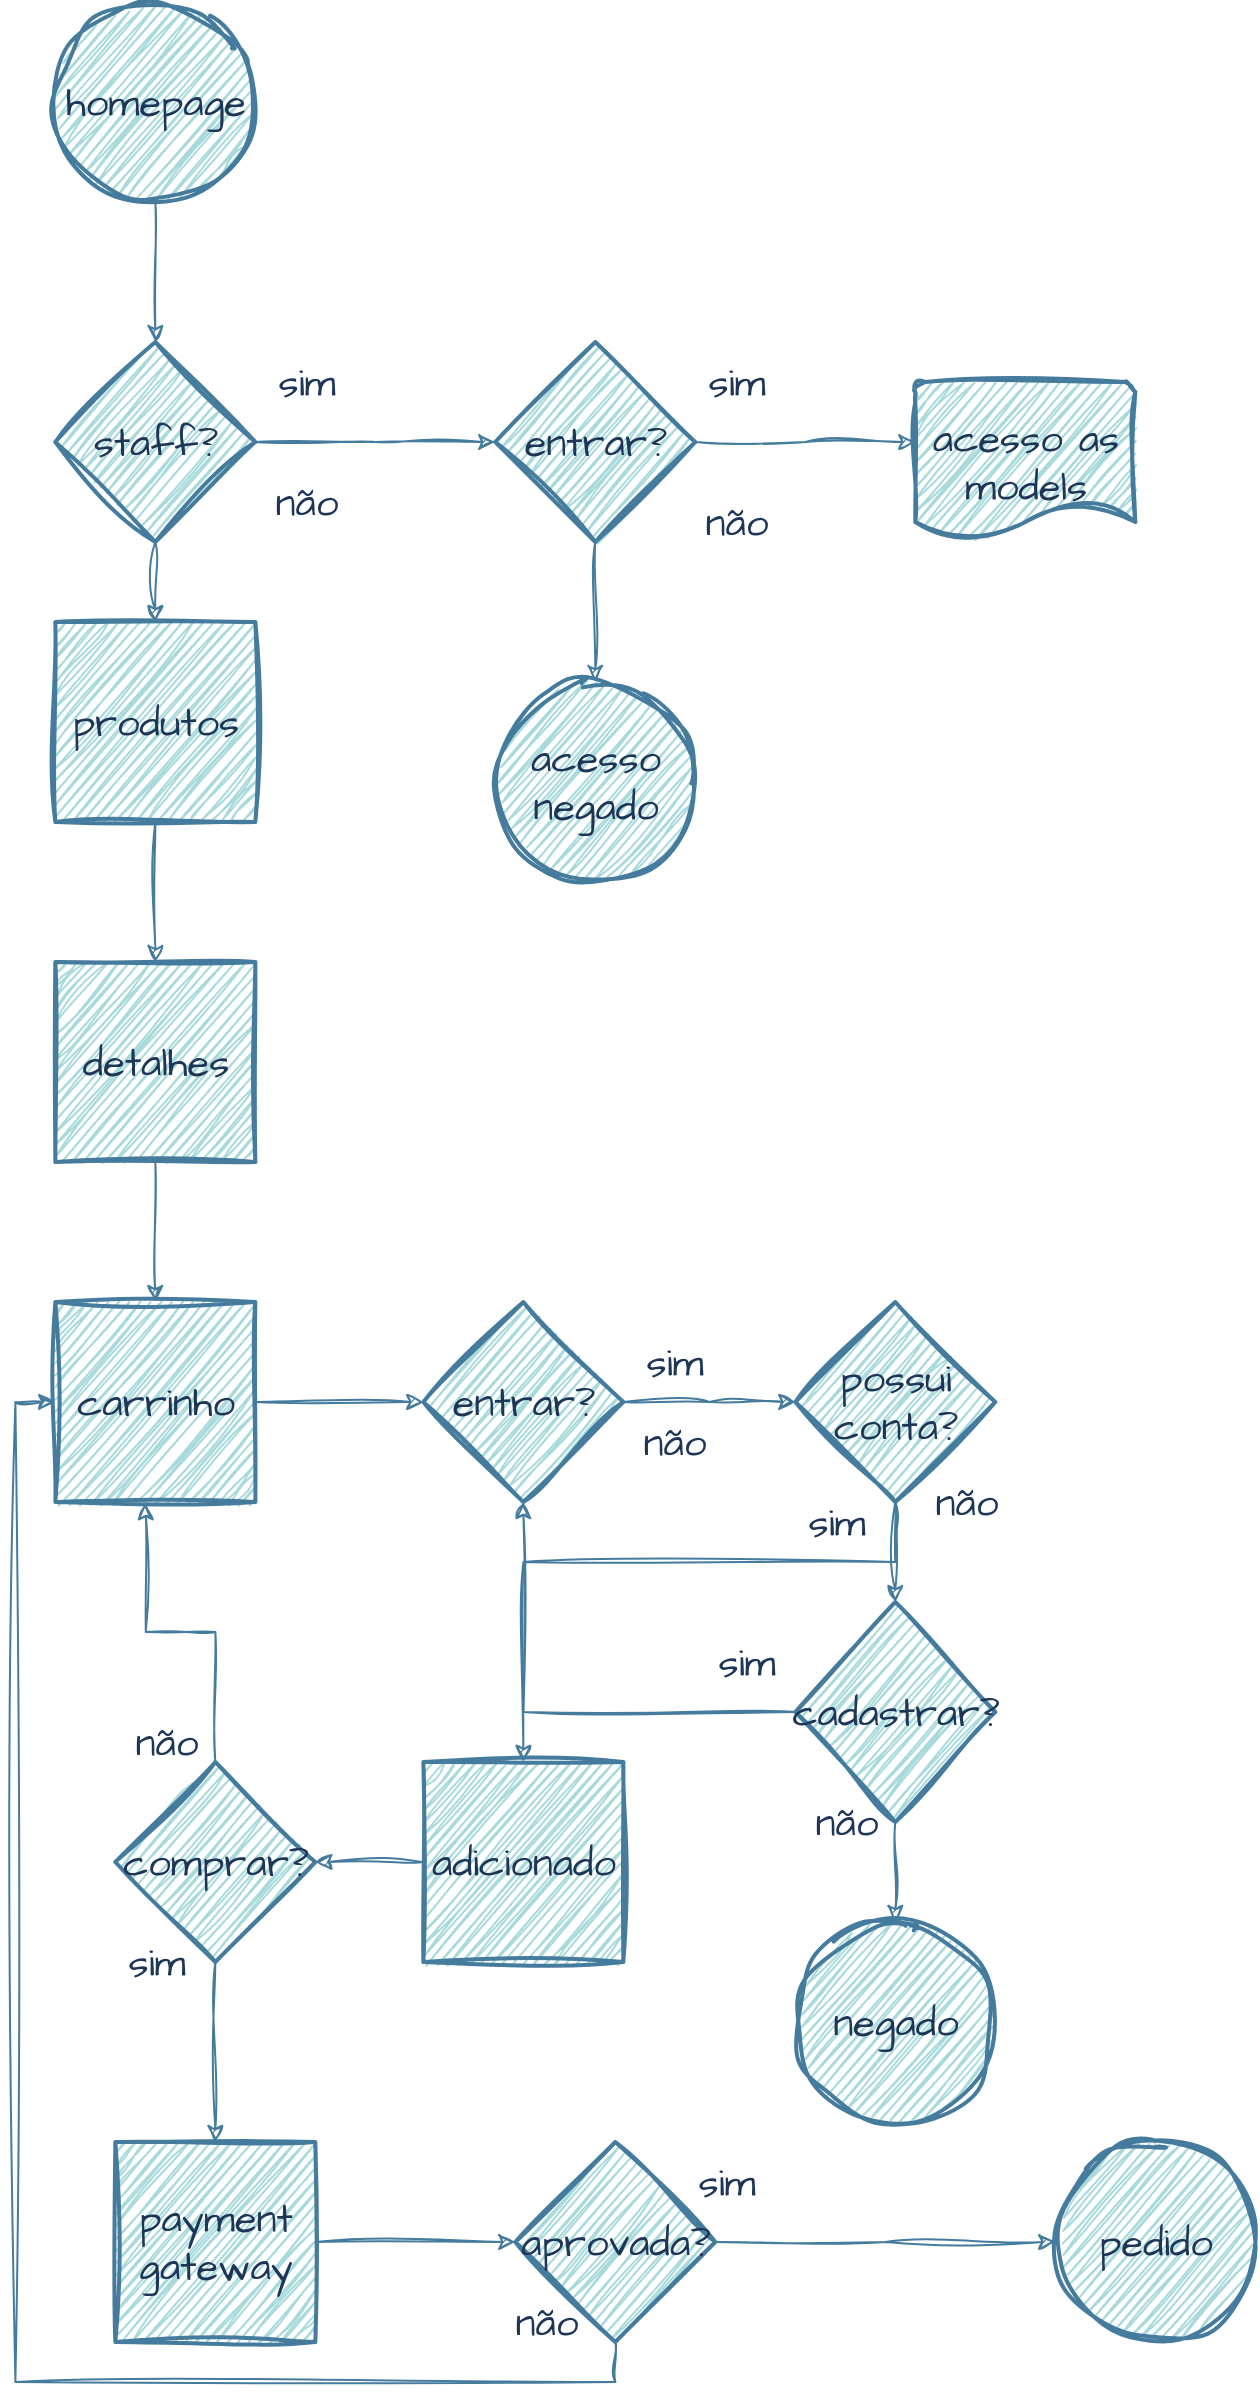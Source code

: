 <mxfile version="21.1.1" type="device">
  <diagram name="Página-1" id="Mz2eKGDy5XueTAhnOjeY">
    <mxGraphModel dx="3496" dy="1568" grid="1" gridSize="10" guides="1" tooltips="1" connect="1" arrows="1" fold="1" page="1" pageScale="1" pageWidth="827" pageHeight="1169" math="0" shadow="0">
      <root>
        <mxCell id="0" />
        <mxCell id="1" parent="0" />
        <mxCell id="Qtos2xlBmfsAVb4Vm2zt-3" style="edgeStyle=orthogonalEdgeStyle;rounded=0;hachureGap=4;orthogonalLoop=1;jettySize=auto;html=1;exitX=0.5;exitY=1;exitDx=0;exitDy=0;exitPerimeter=0;entryX=0.5;entryY=0;entryDx=0;entryDy=0;entryPerimeter=0;fontFamily=Architects Daughter;fontSource=https%3A%2F%2Ffonts.googleapis.com%2Fcss%3Ffamily%3DArchitects%2BDaughter;fontSize=16;sketch=1;curveFitting=1;jiggle=2;labelBackgroundColor=none;strokeColor=#457B9D;fontColor=default;" parent="1" source="Qtos2xlBmfsAVb4Vm2zt-1" target="Qtos2xlBmfsAVb4Vm2zt-2" edge="1">
          <mxGeometry relative="1" as="geometry" />
        </mxCell>
        <mxCell id="Qtos2xlBmfsAVb4Vm2zt-1" value="homepage" style="strokeWidth=2;html=1;shape=mxgraph.flowchart.start_2;whiteSpace=wrap;hachureGap=4;fontFamily=Architects Daughter;fontSource=https%3A%2F%2Ffonts.googleapis.com%2Fcss%3Ffamily%3DArchitects%2BDaughter;fontSize=20;rounded=0;sketch=1;curveFitting=1;jiggle=2;labelBackgroundColor=none;fillColor=#A8DADC;strokeColor=#457B9D;fontColor=#1D3557;" parent="1" vertex="1">
          <mxGeometry x="123.67" y="520" width="100" height="100" as="geometry" />
        </mxCell>
        <mxCell id="Qtos2xlBmfsAVb4Vm2zt-7" style="edgeStyle=orthogonalEdgeStyle;rounded=0;hachureGap=4;orthogonalLoop=1;jettySize=auto;html=1;exitX=1;exitY=0.5;exitDx=0;exitDy=0;exitPerimeter=0;fontFamily=Architects Daughter;fontSource=https%3A%2F%2Ffonts.googleapis.com%2Fcss%3Ffamily%3DArchitects%2BDaughter;fontSize=16;sketch=1;curveFitting=1;jiggle=2;labelBackgroundColor=none;strokeColor=#457B9D;fontColor=default;" parent="1" source="Qtos2xlBmfsAVb4Vm2zt-2" edge="1">
          <mxGeometry relative="1" as="geometry">
            <mxPoint x="343.67" y="740" as="targetPoint" />
          </mxGeometry>
        </mxCell>
        <mxCell id="Qtos2xlBmfsAVb4Vm2zt-20" style="edgeStyle=orthogonalEdgeStyle;rounded=0;hachureGap=4;orthogonalLoop=1;jettySize=auto;html=1;exitX=0.5;exitY=1;exitDx=0;exitDy=0;exitPerimeter=0;entryX=0.5;entryY=0;entryDx=0;entryDy=0;fontFamily=Architects Daughter;fontSource=https%3A%2F%2Ffonts.googleapis.com%2Fcss%3Ffamily%3DArchitects%2BDaughter;fontSize=16;sketch=1;curveFitting=1;jiggle=2;labelBackgroundColor=none;strokeColor=#457B9D;fontColor=default;" parent="1" source="Qtos2xlBmfsAVb4Vm2zt-2" target="Qtos2xlBmfsAVb4Vm2zt-19" edge="1">
          <mxGeometry relative="1" as="geometry" />
        </mxCell>
        <mxCell id="Qtos2xlBmfsAVb4Vm2zt-2" value="staff?" style="strokeWidth=2;html=1;shape=mxgraph.flowchart.decision;whiteSpace=wrap;hachureGap=4;fontFamily=Architects Daughter;fontSource=https%3A%2F%2Ffonts.googleapis.com%2Fcss%3Ffamily%3DArchitects%2BDaughter;fontSize=20;rounded=0;sketch=1;curveFitting=1;jiggle=2;labelBackgroundColor=none;fillColor=#A8DADC;strokeColor=#457B9D;fontColor=#1D3557;" parent="1" vertex="1">
          <mxGeometry x="123.67" y="690" width="100" height="100" as="geometry" />
        </mxCell>
        <mxCell id="Qtos2xlBmfsAVb4Vm2zt-4" value="sim" style="text;html=1;align=center;verticalAlign=middle;resizable=0;points=[];autosize=1;strokeColor=none;fillColor=none;fontSize=20;fontFamily=Architects Daughter;rounded=0;sketch=1;curveFitting=1;jiggle=2;labelBackgroundColor=none;fontColor=#1D3557;" parent="1" vertex="1">
          <mxGeometry x="223.67" y="690" width="50" height="40" as="geometry" />
        </mxCell>
        <mxCell id="Qtos2xlBmfsAVb4Vm2zt-5" value="não" style="text;html=1;align=center;verticalAlign=middle;resizable=0;points=[];autosize=1;strokeColor=none;fillColor=none;fontSize=20;fontFamily=Architects Daughter;rounded=0;sketch=1;curveFitting=1;jiggle=2;labelBackgroundColor=none;fontColor=#1D3557;" parent="1" vertex="1">
          <mxGeometry x="223.67" y="750" width="50" height="40" as="geometry" />
        </mxCell>
        <mxCell id="Qtos2xlBmfsAVb4Vm2zt-13" style="edgeStyle=orthogonalEdgeStyle;rounded=0;hachureGap=4;orthogonalLoop=1;jettySize=auto;html=1;exitX=1;exitY=0.5;exitDx=0;exitDy=0;exitPerimeter=0;fontFamily=Architects Daughter;fontSource=https%3A%2F%2Ffonts.googleapis.com%2Fcss%3Ffamily%3DArchitects%2BDaughter;fontSize=16;sketch=1;curveFitting=1;jiggle=2;labelBackgroundColor=none;strokeColor=#457B9D;fontColor=default;" parent="1" source="Qtos2xlBmfsAVb4Vm2zt-10" edge="1">
          <mxGeometry relative="1" as="geometry">
            <mxPoint x="553.67" y="740" as="targetPoint" />
          </mxGeometry>
        </mxCell>
        <mxCell id="Qtos2xlBmfsAVb4Vm2zt-16" style="edgeStyle=orthogonalEdgeStyle;rounded=0;hachureGap=4;orthogonalLoop=1;jettySize=auto;html=1;exitX=0.5;exitY=1;exitDx=0;exitDy=0;exitPerimeter=0;fontFamily=Architects Daughter;fontSource=https%3A%2F%2Ffonts.googleapis.com%2Fcss%3Ffamily%3DArchitects%2BDaughter;fontSize=16;sketch=1;curveFitting=1;jiggle=2;labelBackgroundColor=none;strokeColor=#457B9D;fontColor=default;" parent="1" source="Qtos2xlBmfsAVb4Vm2zt-10" target="Qtos2xlBmfsAVb4Vm2zt-17" edge="1">
          <mxGeometry relative="1" as="geometry">
            <mxPoint x="393.773" y="860" as="targetPoint" />
          </mxGeometry>
        </mxCell>
        <mxCell id="Qtos2xlBmfsAVb4Vm2zt-10" value="entrar?" style="strokeWidth=2;html=1;shape=mxgraph.flowchart.decision;whiteSpace=wrap;hachureGap=4;fontFamily=Architects Daughter;fontSource=https%3A%2F%2Ffonts.googleapis.com%2Fcss%3Ffamily%3DArchitects%2BDaughter;fontSize=20;rounded=0;sketch=1;curveFitting=1;jiggle=2;labelBackgroundColor=none;fillColor=#A8DADC;strokeColor=#457B9D;fontColor=#1D3557;" parent="1" vertex="1">
          <mxGeometry x="343.67" y="690" width="100" height="100" as="geometry" />
        </mxCell>
        <mxCell id="Qtos2xlBmfsAVb4Vm2zt-11" value="sim" style="text;html=1;align=center;verticalAlign=middle;resizable=0;points=[];autosize=1;strokeColor=none;fillColor=none;fontSize=20;fontFamily=Architects Daughter;rounded=0;sketch=1;curveFitting=1;jiggle=2;labelBackgroundColor=none;fontColor=#1D3557;" parent="1" vertex="1">
          <mxGeometry x="438.67" y="690" width="50" height="40" as="geometry" />
        </mxCell>
        <mxCell id="Qtos2xlBmfsAVb4Vm2zt-12" value="não" style="text;html=1;align=center;verticalAlign=middle;resizable=0;points=[];autosize=1;strokeColor=none;fillColor=none;fontSize=20;fontFamily=Architects Daughter;rounded=0;sketch=1;curveFitting=1;jiggle=2;labelBackgroundColor=none;fontColor=#1D3557;" parent="1" vertex="1">
          <mxGeometry x="438.67" y="760" width="50" height="40" as="geometry" />
        </mxCell>
        <mxCell id="Qtos2xlBmfsAVb4Vm2zt-15" value="acesso as models" style="strokeWidth=2;html=1;shape=mxgraph.flowchart.document2;whiteSpace=wrap;size=0.25;hachureGap=4;fontFamily=Architects Daughter;fontSource=https%3A%2F%2Ffonts.googleapis.com%2Fcss%3Ffamily%3DArchitects%2BDaughter;fontSize=20;rounded=0;sketch=1;curveFitting=1;jiggle=2;labelBackgroundColor=none;fillColor=#A8DADC;strokeColor=#457B9D;fontColor=#1D3557;" parent="1" vertex="1">
          <mxGeometry x="553.67" y="710" width="110" height="80" as="geometry" />
        </mxCell>
        <mxCell id="Qtos2xlBmfsAVb4Vm2zt-17" value="acesso negado" style="strokeWidth=2;html=1;shape=mxgraph.flowchart.start_2;whiteSpace=wrap;hachureGap=4;fontFamily=Architects Daughter;fontSource=https%3A%2F%2Ffonts.googleapis.com%2Fcss%3Ffamily%3DArchitects%2BDaughter;fontSize=20;rounded=0;sketch=1;curveFitting=1;jiggle=2;labelBackgroundColor=none;fillColor=#A8DADC;strokeColor=#457B9D;fontColor=#1D3557;" parent="1" vertex="1">
          <mxGeometry x="343.673" y="860" width="100" height="100" as="geometry" />
        </mxCell>
        <mxCell id="Qtos2xlBmfsAVb4Vm2zt-23" style="edgeStyle=orthogonalEdgeStyle;rounded=0;hachureGap=4;orthogonalLoop=1;jettySize=auto;html=1;exitX=0.5;exitY=1;exitDx=0;exitDy=0;fontFamily=Architects Daughter;fontSource=https%3A%2F%2Ffonts.googleapis.com%2Fcss%3Ffamily%3DArchitects%2BDaughter;fontSize=16;sketch=1;curveFitting=1;jiggle=2;labelBackgroundColor=none;strokeColor=#457B9D;fontColor=default;" parent="1" source="Qtos2xlBmfsAVb4Vm2zt-19" target="Qtos2xlBmfsAVb4Vm2zt-24" edge="1">
          <mxGeometry relative="1" as="geometry">
            <mxPoint x="174.003" y="1010" as="targetPoint" />
          </mxGeometry>
        </mxCell>
        <mxCell id="Qtos2xlBmfsAVb4Vm2zt-19" value="produtos" style="rounded=0;whiteSpace=wrap;html=1;absoluteArcSize=1;arcSize=14;strokeWidth=2;hachureGap=4;fontFamily=Architects Daughter;fontSource=https%3A%2F%2Ffonts.googleapis.com%2Fcss%3Ffamily%3DArchitects%2BDaughter;fontSize=20;sketch=1;curveFitting=1;jiggle=2;labelBackgroundColor=none;fillColor=#A8DADC;strokeColor=#457B9D;fontColor=#1D3557;" parent="1" vertex="1">
          <mxGeometry x="123.67" y="830" width="100" height="100" as="geometry" />
        </mxCell>
        <mxCell id="Qtos2xlBmfsAVb4Vm2zt-25" style="edgeStyle=orthogonalEdgeStyle;rounded=0;hachureGap=4;orthogonalLoop=1;jettySize=auto;html=1;exitX=0.5;exitY=1;exitDx=0;exitDy=0;fontFamily=Architects Daughter;fontSource=https%3A%2F%2Ffonts.googleapis.com%2Fcss%3Ffamily%3DArchitects%2BDaughter;fontSize=16;sketch=1;curveFitting=1;jiggle=2;labelBackgroundColor=none;strokeColor=#457B9D;fontColor=default;" parent="1" source="Qtos2xlBmfsAVb4Vm2zt-24" target="Qtos2xlBmfsAVb4Vm2zt-26" edge="1">
          <mxGeometry relative="1" as="geometry">
            <mxPoint x="173.773" y="1160" as="targetPoint" />
          </mxGeometry>
        </mxCell>
        <mxCell id="Qtos2xlBmfsAVb4Vm2zt-24" value="detalhes" style="rounded=0;whiteSpace=wrap;html=1;absoluteArcSize=1;arcSize=14;strokeWidth=2;hachureGap=4;fontFamily=Architects Daughter;fontSource=https%3A%2F%2Ffonts.googleapis.com%2Fcss%3Ffamily%3DArchitects%2BDaughter;fontSize=20;sketch=1;curveFitting=1;jiggle=2;labelBackgroundColor=none;fillColor=#A8DADC;strokeColor=#457B9D;fontColor=#1D3557;" parent="1" vertex="1">
          <mxGeometry x="123.673" y="1000" width="100" height="100" as="geometry" />
        </mxCell>
        <mxCell id="Qtos2xlBmfsAVb4Vm2zt-28" style="edgeStyle=orthogonalEdgeStyle;rounded=0;hachureGap=4;orthogonalLoop=1;jettySize=auto;html=1;entryX=0;entryY=0.5;entryDx=0;entryDy=0;entryPerimeter=0;fontFamily=Architects Daughter;fontSource=https%3A%2F%2Ffonts.googleapis.com%2Fcss%3Ffamily%3DArchitects%2BDaughter;fontSize=16;sketch=1;curveFitting=1;jiggle=2;labelBackgroundColor=none;strokeColor=#457B9D;fontColor=default;" parent="1" source="Qtos2xlBmfsAVb4Vm2zt-26" target="Qtos2xlBmfsAVb4Vm2zt-27" edge="1">
          <mxGeometry relative="1" as="geometry" />
        </mxCell>
        <mxCell id="Qtos2xlBmfsAVb4Vm2zt-26" value="carrinho" style="rounded=0;whiteSpace=wrap;html=1;absoluteArcSize=1;arcSize=14;strokeWidth=2;hachureGap=4;fontFamily=Architects Daughter;fontSource=https%3A%2F%2Ffonts.googleapis.com%2Fcss%3Ffamily%3DArchitects%2BDaughter;fontSize=20;sketch=1;curveFitting=1;jiggle=2;labelBackgroundColor=none;fillColor=#A8DADC;strokeColor=#457B9D;fontColor=#1D3557;" parent="1" vertex="1">
          <mxGeometry x="123.673" y="1170" width="100" height="100" as="geometry" />
        </mxCell>
        <mxCell id="Qtos2xlBmfsAVb4Vm2zt-29" style="edgeStyle=orthogonalEdgeStyle;rounded=0;hachureGap=4;orthogonalLoop=1;jettySize=auto;html=1;fontFamily=Architects Daughter;fontSource=https%3A%2F%2Ffonts.googleapis.com%2Fcss%3Ffamily%3DArchitects%2BDaughter;fontSize=16;sketch=1;curveFitting=1;jiggle=2;labelBackgroundColor=none;strokeColor=#457B9D;fontColor=default;" parent="1" source="Qtos2xlBmfsAVb4Vm2zt-27" edge="1">
          <mxGeometry relative="1" as="geometry">
            <mxPoint x="493.67" y="1220" as="targetPoint" />
          </mxGeometry>
        </mxCell>
        <mxCell id="Qtos2xlBmfsAVb4Vm2zt-27" value="entrar?" style="strokeWidth=2;html=1;shape=mxgraph.flowchart.decision;whiteSpace=wrap;hachureGap=4;fontFamily=Architects Daughter;fontSource=https%3A%2F%2Ffonts.googleapis.com%2Fcss%3Ffamily%3DArchitects%2BDaughter;fontSize=20;rounded=0;sketch=1;curveFitting=1;jiggle=2;labelBackgroundColor=none;fillColor=#A8DADC;strokeColor=#457B9D;fontColor=#1D3557;" parent="1" vertex="1">
          <mxGeometry x="307.67" y="1170" width="100" height="100" as="geometry" />
        </mxCell>
        <mxCell id="Qtos2xlBmfsAVb4Vm2zt-30" value="sim" style="text;html=1;align=center;verticalAlign=middle;resizable=0;points=[];autosize=1;strokeColor=none;fillColor=none;fontSize=20;fontFamily=Architects Daughter;rounded=0;sketch=1;curveFitting=1;jiggle=2;labelBackgroundColor=none;fontColor=#1D3557;" parent="1" vertex="1">
          <mxGeometry x="407.67" y="1180" width="50" height="40" as="geometry" />
        </mxCell>
        <mxCell id="Qtos2xlBmfsAVb4Vm2zt-31" value="não" style="text;html=1;align=center;verticalAlign=middle;resizable=0;points=[];autosize=1;strokeColor=none;fillColor=none;fontSize=20;fontFamily=Architects Daughter;rounded=0;sketch=1;curveFitting=1;jiggle=2;labelBackgroundColor=none;fontColor=#1D3557;" parent="1" vertex="1">
          <mxGeometry x="407.67" y="1220" width="50" height="40" as="geometry" />
        </mxCell>
        <mxCell id="Qtos2xlBmfsAVb4Vm2zt-37" style="edgeStyle=orthogonalEdgeStyle;rounded=0;hachureGap=4;orthogonalLoop=1;jettySize=auto;html=1;exitX=0.5;exitY=1;exitDx=0;exitDy=0;exitPerimeter=0;fontFamily=Architects Daughter;fontSource=https%3A%2F%2Ffonts.googleapis.com%2Fcss%3Ffamily%3DArchitects%2BDaughter;fontSize=16;sketch=1;curveFitting=1;jiggle=2;labelBackgroundColor=none;strokeColor=#457B9D;fontColor=default;" parent="1" source="Qtos2xlBmfsAVb4Vm2zt-33" target="Qtos2xlBmfsAVb4Vm2zt-38" edge="1">
          <mxGeometry relative="1" as="geometry">
            <mxPoint x="543.67" y="1340" as="targetPoint" />
          </mxGeometry>
        </mxCell>
        <mxCell id="kjOQm5g4PsryYHOojwrL-9" style="edgeStyle=orthogonalEdgeStyle;rounded=0;sketch=1;hachureGap=4;jiggle=2;curveFitting=1;orthogonalLoop=1;jettySize=auto;html=1;exitX=0.5;exitY=1;exitDx=0;exitDy=0;exitPerimeter=0;entryX=0.5;entryY=0;entryDx=0;entryDy=0;fontFamily=Architects Daughter;fontSource=https%3A%2F%2Ffonts.googleapis.com%2Fcss%3Ffamily%3DArchitects%2BDaughter;fontSize=16;labelBackgroundColor=none;strokeColor=#457B9D;fillColor=#e51400;" edge="1" parent="1" source="Qtos2xlBmfsAVb4Vm2zt-33" target="Qtos2xlBmfsAVb4Vm2zt-49">
          <mxGeometry relative="1" as="geometry">
            <Array as="points">
              <mxPoint x="543.67" y="1300" />
              <mxPoint x="357.67" y="1300" />
            </Array>
          </mxGeometry>
        </mxCell>
        <mxCell id="Qtos2xlBmfsAVb4Vm2zt-33" value="possui conta?" style="strokeWidth=2;html=1;shape=mxgraph.flowchart.decision;whiteSpace=wrap;hachureGap=4;fontFamily=Architects Daughter;fontSource=https%3A%2F%2Ffonts.googleapis.com%2Fcss%3Ffamily%3DArchitects%2BDaughter;fontSize=20;rounded=0;sketch=1;curveFitting=1;jiggle=2;labelBackgroundColor=none;fillColor=#A8DADC;strokeColor=#457B9D;fontColor=#1D3557;" parent="1" vertex="1">
          <mxGeometry x="493.67" y="1170" width="100" height="100" as="geometry" />
        </mxCell>
        <mxCell id="Qtos2xlBmfsAVb4Vm2zt-35" value="não" style="text;html=1;align=center;verticalAlign=middle;resizable=0;points=[];autosize=1;strokeColor=none;fillColor=none;fontSize=20;fontFamily=Architects Daughter;rounded=0;sketch=1;curveFitting=1;jiggle=2;labelBackgroundColor=none;fontColor=#1D3557;" parent="1" vertex="1">
          <mxGeometry x="553.67" y="1250" width="50" height="40" as="geometry" />
        </mxCell>
        <mxCell id="kjOQm5g4PsryYHOojwrL-8" style="edgeStyle=orthogonalEdgeStyle;rounded=0;sketch=1;hachureGap=4;jiggle=2;curveFitting=1;orthogonalLoop=1;jettySize=auto;html=1;exitX=0.5;exitY=1;exitDx=0;exitDy=0;exitPerimeter=0;entryX=0.5;entryY=0;entryDx=0;entryDy=0;entryPerimeter=0;fontFamily=Architects Daughter;fontSource=https%3A%2F%2Ffonts.googleapis.com%2Fcss%3Ffamily%3DArchitects%2BDaughter;fontSize=16;labelBackgroundColor=none;strokeColor=#457B9D;" edge="1" parent="1" source="Qtos2xlBmfsAVb4Vm2zt-38" target="Qtos2xlBmfsAVb4Vm2zt-45">
          <mxGeometry relative="1" as="geometry" />
        </mxCell>
        <mxCell id="kjOQm5g4PsryYHOojwrL-12" style="edgeStyle=orthogonalEdgeStyle;rounded=0;sketch=1;hachureGap=4;jiggle=2;curveFitting=1;orthogonalLoop=1;jettySize=auto;html=1;exitX=0;exitY=0.5;exitDx=0;exitDy=0;exitPerimeter=0;entryX=0.5;entryY=1;entryDx=0;entryDy=0;entryPerimeter=0;fontFamily=Architects Daughter;fontSource=https%3A%2F%2Ffonts.googleapis.com%2Fcss%3Ffamily%3DArchitects%2BDaughter;fontSize=16;labelBackgroundColor=none;strokeColor=#457B9D;fillColor=#60a917;" edge="1" parent="1" source="Qtos2xlBmfsAVb4Vm2zt-38" target="Qtos2xlBmfsAVb4Vm2zt-27">
          <mxGeometry relative="1" as="geometry" />
        </mxCell>
        <mxCell id="Qtos2xlBmfsAVb4Vm2zt-38" value="cadastrar?" style="strokeWidth=2;html=1;shape=mxgraph.flowchart.decision;whiteSpace=wrap;hachureGap=4;fontFamily=Architects Daughter;fontSource=https%3A%2F%2Ffonts.googleapis.com%2Fcss%3Ffamily%3DArchitects%2BDaughter;fontSize=20;rounded=0;sketch=1;curveFitting=1;jiggle=2;labelBackgroundColor=none;fillColor=#A8DADC;strokeColor=#457B9D;fontColor=#1D3557;" parent="1" vertex="1">
          <mxGeometry x="493.67" y="1320" width="100" height="110" as="geometry" />
        </mxCell>
        <mxCell id="Qtos2xlBmfsAVb4Vm2zt-39" value="sim" style="text;html=1;align=center;verticalAlign=middle;resizable=0;points=[];autosize=1;strokeColor=none;fillColor=none;fontSize=20;fontFamily=Architects Daughter;rounded=0;sketch=1;curveFitting=1;jiggle=2;labelBackgroundColor=none;fontColor=#1D3557;" parent="1" vertex="1">
          <mxGeometry x="443.67" y="1330" width="50" height="40" as="geometry" />
        </mxCell>
        <mxCell id="Qtos2xlBmfsAVb4Vm2zt-40" value="não" style="text;html=1;align=center;verticalAlign=middle;resizable=0;points=[];autosize=1;strokeColor=none;fillColor=none;fontSize=20;fontFamily=Architects Daughter;rounded=0;sketch=1;curveFitting=1;jiggle=2;labelBackgroundColor=none;fontColor=#1D3557;" parent="1" vertex="1">
          <mxGeometry x="493.67" y="1410" width="50" height="40" as="geometry" />
        </mxCell>
        <mxCell id="Qtos2xlBmfsAVb4Vm2zt-45" value="negado" style="strokeWidth=2;html=1;shape=mxgraph.flowchart.start_2;whiteSpace=wrap;hachureGap=4;fontFamily=Architects Daughter;fontSource=https%3A%2F%2Ffonts.googleapis.com%2Fcss%3Ffamily%3DArchitects%2BDaughter;fontSize=20;rounded=0;sketch=1;curveFitting=1;jiggle=2;labelBackgroundColor=none;fillColor=#A8DADC;strokeColor=#457B9D;fontColor=#1D3557;" parent="1" vertex="1">
          <mxGeometry x="493.67" y="1480" width="100" height="100" as="geometry" />
        </mxCell>
        <mxCell id="Qtos2xlBmfsAVb4Vm2zt-48" value="sim" style="text;html=1;align=center;verticalAlign=middle;resizable=0;points=[];autosize=1;strokeColor=none;fillColor=none;fontSize=20;fontFamily=Architects Daughter;rounded=0;sketch=1;curveFitting=1;jiggle=2;labelBackgroundColor=none;fontColor=#1D3557;" parent="1" vertex="1">
          <mxGeometry x="488.67" y="1260" width="50" height="40" as="geometry" />
        </mxCell>
        <mxCell id="kjOQm5g4PsryYHOojwrL-15" style="edgeStyle=orthogonalEdgeStyle;rounded=0;sketch=1;hachureGap=4;jiggle=2;curveFitting=1;orthogonalLoop=1;jettySize=auto;html=1;exitX=0;exitY=0.5;exitDx=0;exitDy=0;fontFamily=Architects Daughter;fontSource=https%3A%2F%2Ffonts.googleapis.com%2Fcss%3Ffamily%3DArchitects%2BDaughter;fontSize=16;entryX=1;entryY=0.5;entryDx=0;entryDy=0;entryPerimeter=0;labelBackgroundColor=none;strokeColor=#457B9D;" edge="1" parent="1" source="Qtos2xlBmfsAVb4Vm2zt-49" target="Qtos2xlBmfsAVb4Vm2zt-53">
          <mxGeometry relative="1" as="geometry">
            <mxPoint x="263.67" y="1449.8" as="targetPoint" />
          </mxGeometry>
        </mxCell>
        <mxCell id="Qtos2xlBmfsAVb4Vm2zt-49" value="adicionado" style="rounded=0;whiteSpace=wrap;html=1;absoluteArcSize=1;arcSize=14;strokeWidth=2;hachureGap=4;fontFamily=Architects Daughter;fontSource=https%3A%2F%2Ffonts.googleapis.com%2Fcss%3Ffamily%3DArchitects%2BDaughter;fontSize=20;sketch=1;curveFitting=1;jiggle=2;labelBackgroundColor=none;fillColor=#A8DADC;strokeColor=#457B9D;fontColor=#1D3557;" parent="1" vertex="1">
          <mxGeometry x="307.67" y="1400" width="100" height="100" as="geometry" />
        </mxCell>
        <mxCell id="Qtos2xlBmfsAVb4Vm2zt-65" style="edgeStyle=orthogonalEdgeStyle;rounded=0;hachureGap=4;orthogonalLoop=1;jettySize=auto;html=1;exitX=0.5;exitY=0;exitDx=0;exitDy=0;exitPerimeter=0;entryX=0.452;entryY=1.006;entryDx=0;entryDy=0;entryPerimeter=0;fontFamily=Architects Daughter;fontSource=https%3A%2F%2Ffonts.googleapis.com%2Fcss%3Ffamily%3DArchitects%2BDaughter;fontSize=16;sketch=1;curveFitting=1;jiggle=2;labelBackgroundColor=none;strokeColor=#457B9D;fontColor=default;" parent="1" source="Qtos2xlBmfsAVb4Vm2zt-53" target="Qtos2xlBmfsAVb4Vm2zt-26" edge="1">
          <mxGeometry relative="1" as="geometry" />
        </mxCell>
        <mxCell id="kjOQm5g4PsryYHOojwrL-1" style="edgeStyle=orthogonalEdgeStyle;rounded=0;sketch=1;hachureGap=4;jiggle=2;curveFitting=1;orthogonalLoop=1;jettySize=auto;html=1;exitX=0.5;exitY=1;exitDx=0;exitDy=0;exitPerimeter=0;fontFamily=Architects Daughter;fontSource=https%3A%2F%2Ffonts.googleapis.com%2Fcss%3Ffamily%3DArchitects%2BDaughter;fontSize=16;entryX=0.5;entryY=0;entryDx=0;entryDy=0;labelBackgroundColor=none;strokeColor=#457B9D;" edge="1" parent="1" source="Qtos2xlBmfsAVb4Vm2zt-53" target="Qtos2xlBmfsAVb4Vm2zt-58">
          <mxGeometry relative="1" as="geometry">
            <mxPoint x="113.376" y="1590" as="targetPoint" />
          </mxGeometry>
        </mxCell>
        <mxCell id="Qtos2xlBmfsAVb4Vm2zt-53" value="comprar?" style="strokeWidth=2;html=1;shape=mxgraph.flowchart.decision;whiteSpace=wrap;hachureGap=4;fontFamily=Architects Daughter;fontSource=https%3A%2F%2Ffonts.googleapis.com%2Fcss%3Ffamily%3DArchitects%2BDaughter;fontSize=20;rounded=0;sketch=1;curveFitting=1;jiggle=2;labelBackgroundColor=none;fillColor=#A8DADC;strokeColor=#457B9D;fontColor=#1D3557;" parent="1" vertex="1">
          <mxGeometry x="153.67" y="1400" width="100" height="100" as="geometry" />
        </mxCell>
        <mxCell id="Qtos2xlBmfsAVb4Vm2zt-55" value="sim" style="text;html=1;align=center;verticalAlign=middle;resizable=0;points=[];autosize=1;strokeColor=none;fillColor=none;fontSize=20;fontFamily=Architects Daughter;rounded=0;sketch=1;curveFitting=1;jiggle=2;labelBackgroundColor=none;fontColor=#1D3557;" parent="1" vertex="1">
          <mxGeometry x="148.67" y="1480" width="50" height="40" as="geometry" />
        </mxCell>
        <mxCell id="Qtos2xlBmfsAVb4Vm2zt-56" value="não" style="text;html=1;align=center;verticalAlign=middle;resizable=0;points=[];autosize=1;strokeColor=none;fillColor=none;fontSize=20;fontFamily=Architects Daughter;rounded=0;sketch=1;curveFitting=1;jiggle=2;labelBackgroundColor=none;fontColor=#1D3557;" parent="1" vertex="1">
          <mxGeometry x="153.67" y="1370" width="50" height="40" as="geometry" />
        </mxCell>
        <mxCell id="kjOQm5g4PsryYHOojwrL-2" style="edgeStyle=orthogonalEdgeStyle;rounded=0;sketch=1;hachureGap=4;jiggle=2;curveFitting=1;orthogonalLoop=1;jettySize=auto;html=1;exitX=1;exitY=0.5;exitDx=0;exitDy=0;entryX=0;entryY=0.5;entryDx=0;entryDy=0;entryPerimeter=0;fontFamily=Architects Daughter;fontSource=https%3A%2F%2Ffonts.googleapis.com%2Fcss%3Ffamily%3DArchitects%2BDaughter;fontSize=16;labelBackgroundColor=none;strokeColor=#457B9D;" edge="1" parent="1" source="Qtos2xlBmfsAVb4Vm2zt-58" target="Qtos2xlBmfsAVb4Vm2zt-59">
          <mxGeometry relative="1" as="geometry" />
        </mxCell>
        <mxCell id="Qtos2xlBmfsAVb4Vm2zt-58" value="payment gateway" style="rounded=0;whiteSpace=wrap;html=1;absoluteArcSize=1;arcSize=14;strokeWidth=2;hachureGap=4;fontFamily=Architects Daughter;fontSource=https%3A%2F%2Ffonts.googleapis.com%2Fcss%3Ffamily%3DArchitects%2BDaughter;fontSize=20;sketch=1;curveFitting=1;jiggle=2;labelBackgroundColor=none;fillColor=#A8DADC;strokeColor=#457B9D;fontColor=#1D3557;" parent="1" vertex="1">
          <mxGeometry x="153.67" y="1590.003" width="100" height="100" as="geometry" />
        </mxCell>
        <mxCell id="kjOQm5g4PsryYHOojwrL-5" style="edgeStyle=orthogonalEdgeStyle;rounded=0;sketch=1;hachureGap=4;jiggle=2;curveFitting=1;orthogonalLoop=1;jettySize=auto;html=1;exitX=1;exitY=0.5;exitDx=0;exitDy=0;exitPerimeter=0;fontFamily=Architects Daughter;fontSource=https%3A%2F%2Ffonts.googleapis.com%2Fcss%3Ffamily%3DArchitects%2BDaughter;fontSize=16;labelBackgroundColor=none;strokeColor=#457B9D;" edge="1" parent="1" source="Qtos2xlBmfsAVb4Vm2zt-59">
          <mxGeometry relative="1" as="geometry">
            <mxPoint x="623.67" y="1640" as="targetPoint" />
          </mxGeometry>
        </mxCell>
        <mxCell id="kjOQm5g4PsryYHOojwrL-6" style="edgeStyle=orthogonalEdgeStyle;rounded=0;sketch=1;hachureGap=4;jiggle=2;curveFitting=1;orthogonalLoop=1;jettySize=auto;html=1;exitX=0.5;exitY=1;exitDx=0;exitDy=0;exitPerimeter=0;fontFamily=Architects Daughter;fontSource=https%3A%2F%2Ffonts.googleapis.com%2Fcss%3Ffamily%3DArchitects%2BDaughter;fontSize=16;entryX=0;entryY=0.5;entryDx=0;entryDy=0;fillColor=#b1ddf0;strokeColor=#457B9D;labelBackgroundColor=none;" edge="1" parent="1" source="Qtos2xlBmfsAVb4Vm2zt-59" target="Qtos2xlBmfsAVb4Vm2zt-26">
          <mxGeometry relative="1" as="geometry">
            <mxPoint x="23.67" y="1210" as="targetPoint" />
          </mxGeometry>
        </mxCell>
        <mxCell id="Qtos2xlBmfsAVb4Vm2zt-59" value="aprovada?" style="strokeWidth=2;html=1;shape=mxgraph.flowchart.decision;whiteSpace=wrap;hachureGap=4;fontFamily=Architects Daughter;fontSource=https%3A%2F%2Ffonts.googleapis.com%2Fcss%3Ffamily%3DArchitects%2BDaughter;fontSize=20;rounded=0;sketch=1;curveFitting=1;jiggle=2;labelBackgroundColor=none;fillColor=#A8DADC;strokeColor=#457B9D;fontColor=#1D3557;" parent="1" vertex="1">
          <mxGeometry x="353.67" y="1590" width="100" height="100" as="geometry" />
        </mxCell>
        <mxCell id="Qtos2xlBmfsAVb4Vm2zt-71" value="pedido" style="strokeWidth=2;html=1;shape=mxgraph.flowchart.start_2;whiteSpace=wrap;hachureGap=4;fontFamily=Architects Daughter;fontSource=https%3A%2F%2Ffonts.googleapis.com%2Fcss%3Ffamily%3DArchitects%2BDaughter;fontSize=20;rounded=0;sketch=1;curveFitting=1;jiggle=2;labelBackgroundColor=none;fillColor=#A8DADC;strokeColor=#457B9D;fontColor=#1D3557;" parent="1" vertex="1">
          <mxGeometry x="623.67" y="1590" width="100" height="100" as="geometry" />
        </mxCell>
        <mxCell id="kjOQm5g4PsryYHOojwrL-3" value="sim" style="text;html=1;align=center;verticalAlign=middle;resizable=0;points=[];autosize=1;strokeColor=none;fillColor=none;fontSize=20;fontFamily=Architects Daughter;rounded=0;sketch=1;curveFitting=1;jiggle=2;labelBackgroundColor=none;fontColor=#1D3557;" vertex="1" parent="1">
          <mxGeometry x="433.67" y="1590" width="50" height="40" as="geometry" />
        </mxCell>
        <mxCell id="kjOQm5g4PsryYHOojwrL-4" value="não" style="text;html=1;align=center;verticalAlign=middle;resizable=0;points=[];autosize=1;strokeColor=none;fillColor=none;fontSize=20;fontFamily=Architects Daughter;rounded=0;sketch=1;curveFitting=1;jiggle=2;labelBackgroundColor=none;fontColor=#1D3557;" vertex="1" parent="1">
          <mxGeometry x="343.67" y="1660" width="50" height="40" as="geometry" />
        </mxCell>
      </root>
    </mxGraphModel>
  </diagram>
</mxfile>
